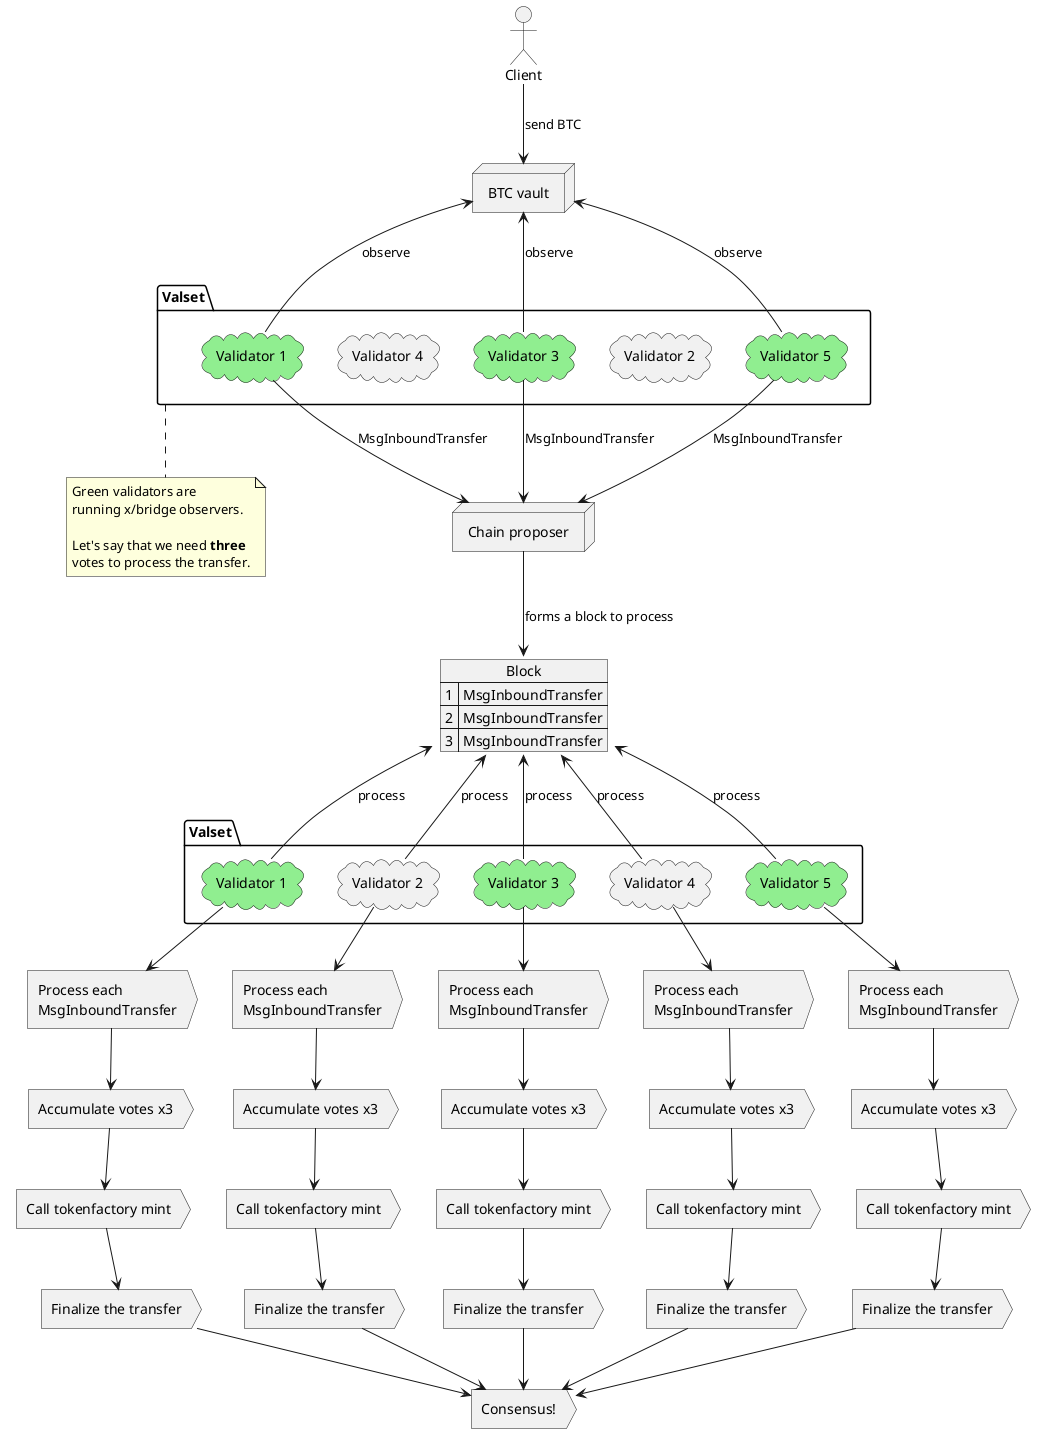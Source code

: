 @startuml

actor "Client" as client
node "BTC vault" as vault

client --> vault : send BTC

folder "Valset" as valset1 {
    cloud "Validator 1" as val1 #lightgreen
    cloud "Validator 2" as val2
    cloud "Validator 3" as val3 #lightgreen
    cloud "Validator 4" as val4
    cloud "Validator 5" as val5 #lightgreen
}

note bottom of valset1
    Green validators are
    running x/bridge observers.

    Let's say that we need **three**
    votes to process the transfer.
end note

folder "Valset" as valset2 {
    cloud "Validator 1" as val1_2 #lightgreen
    cloud "Validator 2" as val2_2
    cloud "Validator 3" as val3_2 #lightgreen
    cloud "Validator 4" as val4_2
    cloud "Validator 5" as val5_2 #lightgreen
}

vault <-- val1 : observe
vault <-- val3 : observe
vault <-- val5 : observe

node "Chain proposer" as proposer

val1 --> proposer : MsgInboundTransfer
val3 --> proposer : MsgInboundTransfer
val5 --> proposer : MsgInboundTransfer

json Block {
   "1":"MsgInboundTransfer",
   "2":"MsgInboundTransfer",
   "3":"MsgInboundTransfer"
}

proposer --> Block : forms a block to process

Block <-- val1_2 : process
Block <-- val2_2 : process
Block <-- val3_2 : process
Block <-- val4_2 : process
Block <-- val5_2 : process

action "Process each\nMsgInboundTransfer" as val1_act_1
action "Process each\nMsgInboundTransfer" as val2_act_1
action "Process each\nMsgInboundTransfer" as val3_act_1
action "Process each\nMsgInboundTransfer" as val4_act_1
action "Process each\nMsgInboundTransfer" as val5_act_1

val1_2 --> val1_act_1
val2_2 --> val2_act_1
val3_2 --> val3_act_1
val4_2 --> val4_act_1
val5_2 --> val5_act_1

action "Accumulate votes x3" as val1_act_2
action "Accumulate votes x3" as val2_act_2
action "Accumulate votes x3" as val3_act_2
action "Accumulate votes x3" as val4_act_2
action "Accumulate votes x3" as val5_act_2

val1_act_1 --> val1_act_2
val2_act_1 --> val2_act_2
val3_act_1 --> val3_act_2
val4_act_1 --> val4_act_2
val5_act_1 --> val5_act_2

action "Call tokenfactory mint" as val1_act_3
action "Call tokenfactory mint" as val2_act_3
action "Call tokenfactory mint" as val3_act_3
action "Call tokenfactory mint" as val4_act_3
action "Call tokenfactory mint" as val5_act_3

val1_act_2 --> val1_act_3
val2_act_2 --> val2_act_3
val3_act_2 --> val3_act_3
val4_act_2 --> val4_act_3
val5_act_2 --> val5_act_3

action "Finalize the transfer" as val1_act_4
action "Finalize the transfer" as val2_act_4
action "Finalize the transfer" as val3_act_4
action "Finalize the transfer" as val4_act_4
action "Finalize the transfer" as val5_act_4

val1_act_3 --> val1_act_4
val2_act_3 --> val2_act_4
val3_act_3 --> val3_act_4
val4_act_3 --> val4_act_4
val5_act_3 --> val5_act_4

action "Consensus!" as consensus

val1_act_4 --> consensus
val2_act_4 --> consensus
val3_act_4 --> consensus
val4_act_4 --> consensus
val5_act_4 --> consensus

@enduml
